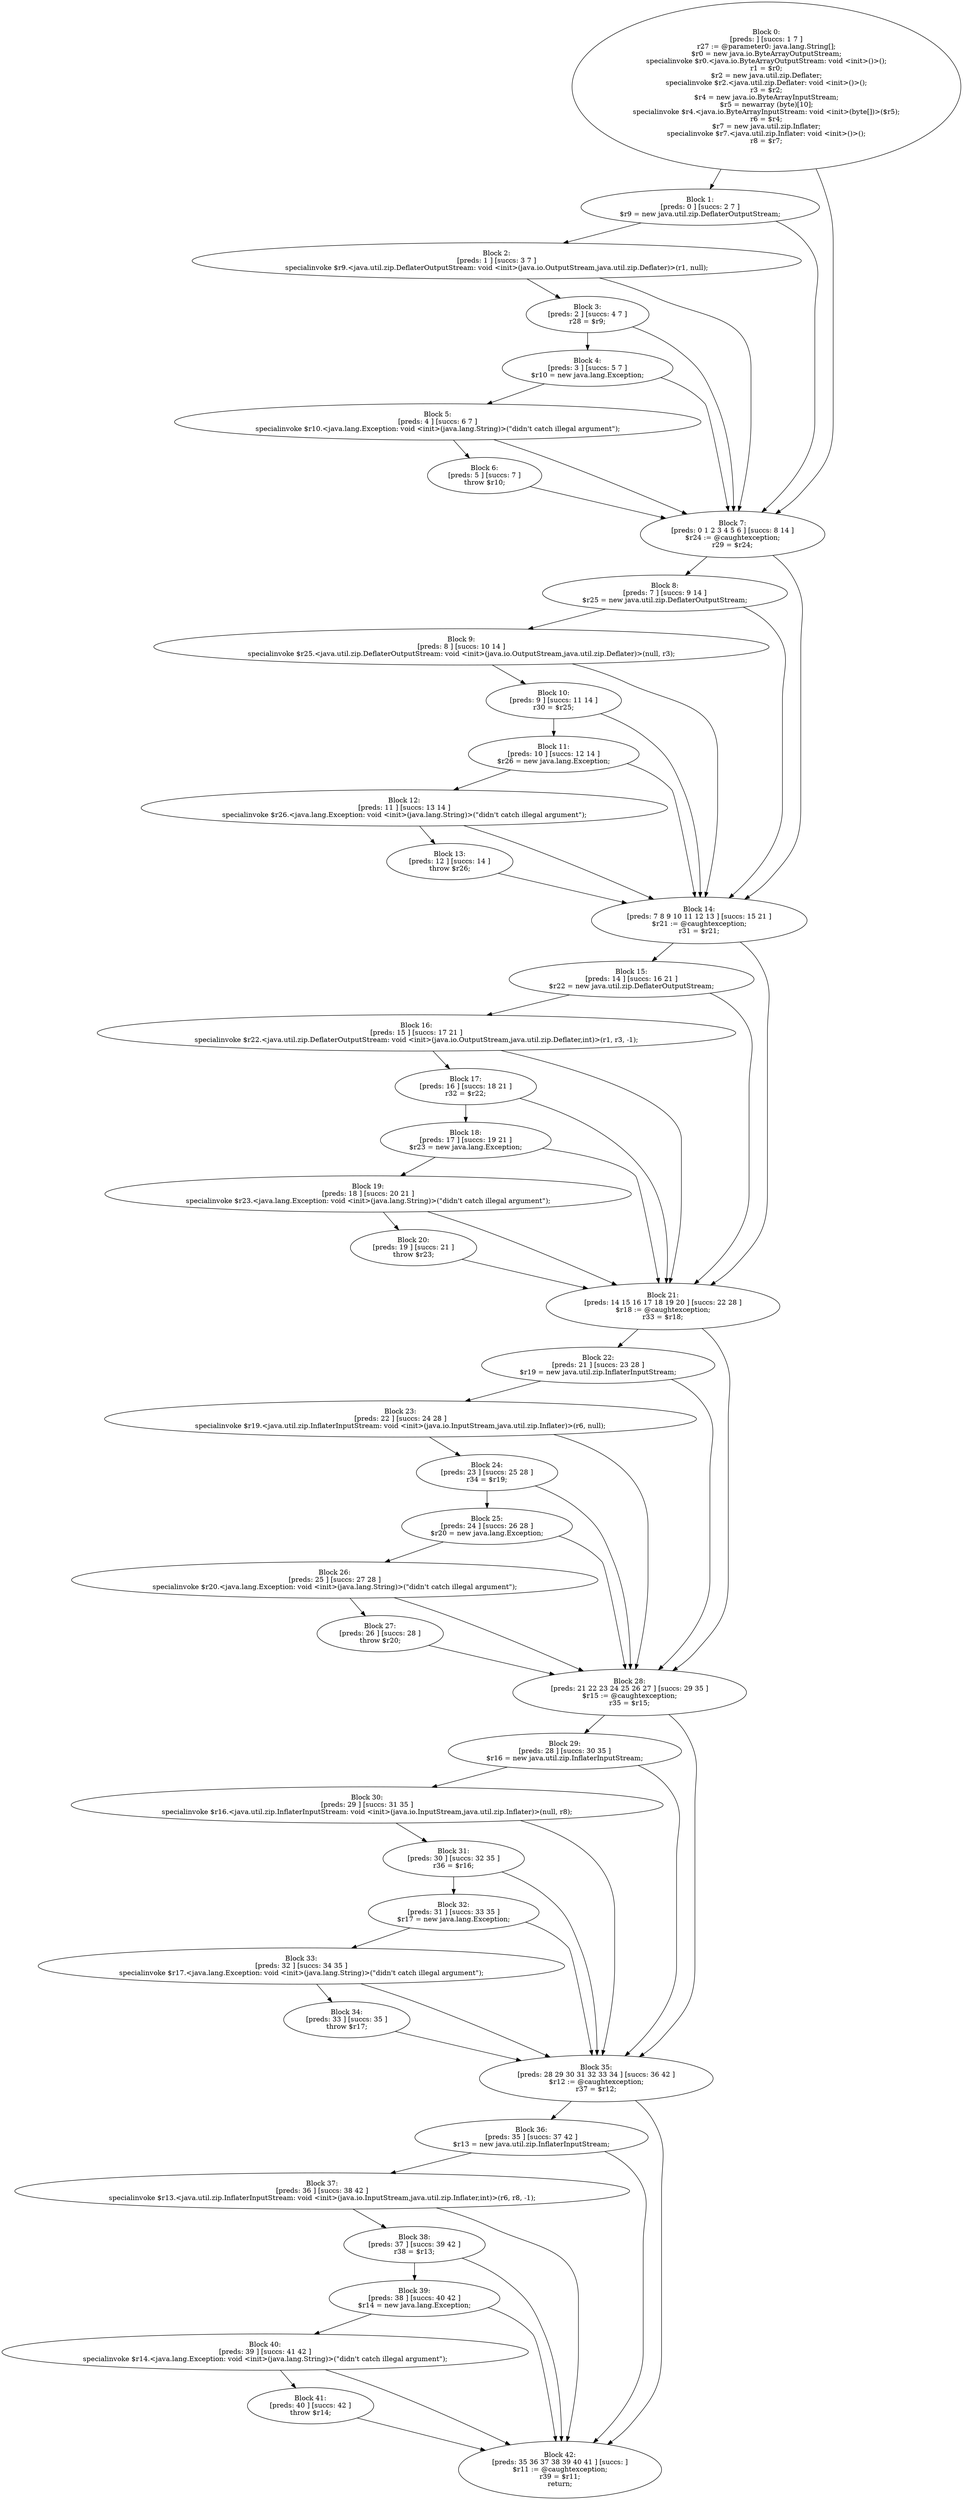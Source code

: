 digraph "unitGraph" {
    "Block 0:
[preds: ] [succs: 1 7 ]
r27 := @parameter0: java.lang.String[];
$r0 = new java.io.ByteArrayOutputStream;
specialinvoke $r0.<java.io.ByteArrayOutputStream: void <init>()>();
r1 = $r0;
$r2 = new java.util.zip.Deflater;
specialinvoke $r2.<java.util.zip.Deflater: void <init>()>();
r3 = $r2;
$r4 = new java.io.ByteArrayInputStream;
$r5 = newarray (byte)[10];
specialinvoke $r4.<java.io.ByteArrayInputStream: void <init>(byte[])>($r5);
r6 = $r4;
$r7 = new java.util.zip.Inflater;
specialinvoke $r7.<java.util.zip.Inflater: void <init>()>();
r8 = $r7;
"
    "Block 1:
[preds: 0 ] [succs: 2 7 ]
$r9 = new java.util.zip.DeflaterOutputStream;
"
    "Block 2:
[preds: 1 ] [succs: 3 7 ]
specialinvoke $r9.<java.util.zip.DeflaterOutputStream: void <init>(java.io.OutputStream,java.util.zip.Deflater)>(r1, null);
"
    "Block 3:
[preds: 2 ] [succs: 4 7 ]
r28 = $r9;
"
    "Block 4:
[preds: 3 ] [succs: 5 7 ]
$r10 = new java.lang.Exception;
"
    "Block 5:
[preds: 4 ] [succs: 6 7 ]
specialinvoke $r10.<java.lang.Exception: void <init>(java.lang.String)>(\"didn\'t catch illegal argument\");
"
    "Block 6:
[preds: 5 ] [succs: 7 ]
throw $r10;
"
    "Block 7:
[preds: 0 1 2 3 4 5 6 ] [succs: 8 14 ]
$r24 := @caughtexception;
r29 = $r24;
"
    "Block 8:
[preds: 7 ] [succs: 9 14 ]
$r25 = new java.util.zip.DeflaterOutputStream;
"
    "Block 9:
[preds: 8 ] [succs: 10 14 ]
specialinvoke $r25.<java.util.zip.DeflaterOutputStream: void <init>(java.io.OutputStream,java.util.zip.Deflater)>(null, r3);
"
    "Block 10:
[preds: 9 ] [succs: 11 14 ]
r30 = $r25;
"
    "Block 11:
[preds: 10 ] [succs: 12 14 ]
$r26 = new java.lang.Exception;
"
    "Block 12:
[preds: 11 ] [succs: 13 14 ]
specialinvoke $r26.<java.lang.Exception: void <init>(java.lang.String)>(\"didn\'t catch illegal argument\");
"
    "Block 13:
[preds: 12 ] [succs: 14 ]
throw $r26;
"
    "Block 14:
[preds: 7 8 9 10 11 12 13 ] [succs: 15 21 ]
$r21 := @caughtexception;
r31 = $r21;
"
    "Block 15:
[preds: 14 ] [succs: 16 21 ]
$r22 = new java.util.zip.DeflaterOutputStream;
"
    "Block 16:
[preds: 15 ] [succs: 17 21 ]
specialinvoke $r22.<java.util.zip.DeflaterOutputStream: void <init>(java.io.OutputStream,java.util.zip.Deflater,int)>(r1, r3, -1);
"
    "Block 17:
[preds: 16 ] [succs: 18 21 ]
r32 = $r22;
"
    "Block 18:
[preds: 17 ] [succs: 19 21 ]
$r23 = new java.lang.Exception;
"
    "Block 19:
[preds: 18 ] [succs: 20 21 ]
specialinvoke $r23.<java.lang.Exception: void <init>(java.lang.String)>(\"didn\'t catch illegal argument\");
"
    "Block 20:
[preds: 19 ] [succs: 21 ]
throw $r23;
"
    "Block 21:
[preds: 14 15 16 17 18 19 20 ] [succs: 22 28 ]
$r18 := @caughtexception;
r33 = $r18;
"
    "Block 22:
[preds: 21 ] [succs: 23 28 ]
$r19 = new java.util.zip.InflaterInputStream;
"
    "Block 23:
[preds: 22 ] [succs: 24 28 ]
specialinvoke $r19.<java.util.zip.InflaterInputStream: void <init>(java.io.InputStream,java.util.zip.Inflater)>(r6, null);
"
    "Block 24:
[preds: 23 ] [succs: 25 28 ]
r34 = $r19;
"
    "Block 25:
[preds: 24 ] [succs: 26 28 ]
$r20 = new java.lang.Exception;
"
    "Block 26:
[preds: 25 ] [succs: 27 28 ]
specialinvoke $r20.<java.lang.Exception: void <init>(java.lang.String)>(\"didn\'t catch illegal argument\");
"
    "Block 27:
[preds: 26 ] [succs: 28 ]
throw $r20;
"
    "Block 28:
[preds: 21 22 23 24 25 26 27 ] [succs: 29 35 ]
$r15 := @caughtexception;
r35 = $r15;
"
    "Block 29:
[preds: 28 ] [succs: 30 35 ]
$r16 = new java.util.zip.InflaterInputStream;
"
    "Block 30:
[preds: 29 ] [succs: 31 35 ]
specialinvoke $r16.<java.util.zip.InflaterInputStream: void <init>(java.io.InputStream,java.util.zip.Inflater)>(null, r8);
"
    "Block 31:
[preds: 30 ] [succs: 32 35 ]
r36 = $r16;
"
    "Block 32:
[preds: 31 ] [succs: 33 35 ]
$r17 = new java.lang.Exception;
"
    "Block 33:
[preds: 32 ] [succs: 34 35 ]
specialinvoke $r17.<java.lang.Exception: void <init>(java.lang.String)>(\"didn\'t catch illegal argument\");
"
    "Block 34:
[preds: 33 ] [succs: 35 ]
throw $r17;
"
    "Block 35:
[preds: 28 29 30 31 32 33 34 ] [succs: 36 42 ]
$r12 := @caughtexception;
r37 = $r12;
"
    "Block 36:
[preds: 35 ] [succs: 37 42 ]
$r13 = new java.util.zip.InflaterInputStream;
"
    "Block 37:
[preds: 36 ] [succs: 38 42 ]
specialinvoke $r13.<java.util.zip.InflaterInputStream: void <init>(java.io.InputStream,java.util.zip.Inflater,int)>(r6, r8, -1);
"
    "Block 38:
[preds: 37 ] [succs: 39 42 ]
r38 = $r13;
"
    "Block 39:
[preds: 38 ] [succs: 40 42 ]
$r14 = new java.lang.Exception;
"
    "Block 40:
[preds: 39 ] [succs: 41 42 ]
specialinvoke $r14.<java.lang.Exception: void <init>(java.lang.String)>(\"didn\'t catch illegal argument\");
"
    "Block 41:
[preds: 40 ] [succs: 42 ]
throw $r14;
"
    "Block 42:
[preds: 35 36 37 38 39 40 41 ] [succs: ]
$r11 := @caughtexception;
r39 = $r11;
return;
"
    "Block 0:
[preds: ] [succs: 1 7 ]
r27 := @parameter0: java.lang.String[];
$r0 = new java.io.ByteArrayOutputStream;
specialinvoke $r0.<java.io.ByteArrayOutputStream: void <init>()>();
r1 = $r0;
$r2 = new java.util.zip.Deflater;
specialinvoke $r2.<java.util.zip.Deflater: void <init>()>();
r3 = $r2;
$r4 = new java.io.ByteArrayInputStream;
$r5 = newarray (byte)[10];
specialinvoke $r4.<java.io.ByteArrayInputStream: void <init>(byte[])>($r5);
r6 = $r4;
$r7 = new java.util.zip.Inflater;
specialinvoke $r7.<java.util.zip.Inflater: void <init>()>();
r8 = $r7;
"->"Block 1:
[preds: 0 ] [succs: 2 7 ]
$r9 = new java.util.zip.DeflaterOutputStream;
";
    "Block 0:
[preds: ] [succs: 1 7 ]
r27 := @parameter0: java.lang.String[];
$r0 = new java.io.ByteArrayOutputStream;
specialinvoke $r0.<java.io.ByteArrayOutputStream: void <init>()>();
r1 = $r0;
$r2 = new java.util.zip.Deflater;
specialinvoke $r2.<java.util.zip.Deflater: void <init>()>();
r3 = $r2;
$r4 = new java.io.ByteArrayInputStream;
$r5 = newarray (byte)[10];
specialinvoke $r4.<java.io.ByteArrayInputStream: void <init>(byte[])>($r5);
r6 = $r4;
$r7 = new java.util.zip.Inflater;
specialinvoke $r7.<java.util.zip.Inflater: void <init>()>();
r8 = $r7;
"->"Block 7:
[preds: 0 1 2 3 4 5 6 ] [succs: 8 14 ]
$r24 := @caughtexception;
r29 = $r24;
";
    "Block 1:
[preds: 0 ] [succs: 2 7 ]
$r9 = new java.util.zip.DeflaterOutputStream;
"->"Block 2:
[preds: 1 ] [succs: 3 7 ]
specialinvoke $r9.<java.util.zip.DeflaterOutputStream: void <init>(java.io.OutputStream,java.util.zip.Deflater)>(r1, null);
";
    "Block 1:
[preds: 0 ] [succs: 2 7 ]
$r9 = new java.util.zip.DeflaterOutputStream;
"->"Block 7:
[preds: 0 1 2 3 4 5 6 ] [succs: 8 14 ]
$r24 := @caughtexception;
r29 = $r24;
";
    "Block 2:
[preds: 1 ] [succs: 3 7 ]
specialinvoke $r9.<java.util.zip.DeflaterOutputStream: void <init>(java.io.OutputStream,java.util.zip.Deflater)>(r1, null);
"->"Block 3:
[preds: 2 ] [succs: 4 7 ]
r28 = $r9;
";
    "Block 2:
[preds: 1 ] [succs: 3 7 ]
specialinvoke $r9.<java.util.zip.DeflaterOutputStream: void <init>(java.io.OutputStream,java.util.zip.Deflater)>(r1, null);
"->"Block 7:
[preds: 0 1 2 3 4 5 6 ] [succs: 8 14 ]
$r24 := @caughtexception;
r29 = $r24;
";
    "Block 3:
[preds: 2 ] [succs: 4 7 ]
r28 = $r9;
"->"Block 4:
[preds: 3 ] [succs: 5 7 ]
$r10 = new java.lang.Exception;
";
    "Block 3:
[preds: 2 ] [succs: 4 7 ]
r28 = $r9;
"->"Block 7:
[preds: 0 1 2 3 4 5 6 ] [succs: 8 14 ]
$r24 := @caughtexception;
r29 = $r24;
";
    "Block 4:
[preds: 3 ] [succs: 5 7 ]
$r10 = new java.lang.Exception;
"->"Block 5:
[preds: 4 ] [succs: 6 7 ]
specialinvoke $r10.<java.lang.Exception: void <init>(java.lang.String)>(\"didn\'t catch illegal argument\");
";
    "Block 4:
[preds: 3 ] [succs: 5 7 ]
$r10 = new java.lang.Exception;
"->"Block 7:
[preds: 0 1 2 3 4 5 6 ] [succs: 8 14 ]
$r24 := @caughtexception;
r29 = $r24;
";
    "Block 5:
[preds: 4 ] [succs: 6 7 ]
specialinvoke $r10.<java.lang.Exception: void <init>(java.lang.String)>(\"didn\'t catch illegal argument\");
"->"Block 6:
[preds: 5 ] [succs: 7 ]
throw $r10;
";
    "Block 5:
[preds: 4 ] [succs: 6 7 ]
specialinvoke $r10.<java.lang.Exception: void <init>(java.lang.String)>(\"didn\'t catch illegal argument\");
"->"Block 7:
[preds: 0 1 2 3 4 5 6 ] [succs: 8 14 ]
$r24 := @caughtexception;
r29 = $r24;
";
    "Block 6:
[preds: 5 ] [succs: 7 ]
throw $r10;
"->"Block 7:
[preds: 0 1 2 3 4 5 6 ] [succs: 8 14 ]
$r24 := @caughtexception;
r29 = $r24;
";
    "Block 7:
[preds: 0 1 2 3 4 5 6 ] [succs: 8 14 ]
$r24 := @caughtexception;
r29 = $r24;
"->"Block 8:
[preds: 7 ] [succs: 9 14 ]
$r25 = new java.util.zip.DeflaterOutputStream;
";
    "Block 7:
[preds: 0 1 2 3 4 5 6 ] [succs: 8 14 ]
$r24 := @caughtexception;
r29 = $r24;
"->"Block 14:
[preds: 7 8 9 10 11 12 13 ] [succs: 15 21 ]
$r21 := @caughtexception;
r31 = $r21;
";
    "Block 8:
[preds: 7 ] [succs: 9 14 ]
$r25 = new java.util.zip.DeflaterOutputStream;
"->"Block 9:
[preds: 8 ] [succs: 10 14 ]
specialinvoke $r25.<java.util.zip.DeflaterOutputStream: void <init>(java.io.OutputStream,java.util.zip.Deflater)>(null, r3);
";
    "Block 8:
[preds: 7 ] [succs: 9 14 ]
$r25 = new java.util.zip.DeflaterOutputStream;
"->"Block 14:
[preds: 7 8 9 10 11 12 13 ] [succs: 15 21 ]
$r21 := @caughtexception;
r31 = $r21;
";
    "Block 9:
[preds: 8 ] [succs: 10 14 ]
specialinvoke $r25.<java.util.zip.DeflaterOutputStream: void <init>(java.io.OutputStream,java.util.zip.Deflater)>(null, r3);
"->"Block 10:
[preds: 9 ] [succs: 11 14 ]
r30 = $r25;
";
    "Block 9:
[preds: 8 ] [succs: 10 14 ]
specialinvoke $r25.<java.util.zip.DeflaterOutputStream: void <init>(java.io.OutputStream,java.util.zip.Deflater)>(null, r3);
"->"Block 14:
[preds: 7 8 9 10 11 12 13 ] [succs: 15 21 ]
$r21 := @caughtexception;
r31 = $r21;
";
    "Block 10:
[preds: 9 ] [succs: 11 14 ]
r30 = $r25;
"->"Block 11:
[preds: 10 ] [succs: 12 14 ]
$r26 = new java.lang.Exception;
";
    "Block 10:
[preds: 9 ] [succs: 11 14 ]
r30 = $r25;
"->"Block 14:
[preds: 7 8 9 10 11 12 13 ] [succs: 15 21 ]
$r21 := @caughtexception;
r31 = $r21;
";
    "Block 11:
[preds: 10 ] [succs: 12 14 ]
$r26 = new java.lang.Exception;
"->"Block 12:
[preds: 11 ] [succs: 13 14 ]
specialinvoke $r26.<java.lang.Exception: void <init>(java.lang.String)>(\"didn\'t catch illegal argument\");
";
    "Block 11:
[preds: 10 ] [succs: 12 14 ]
$r26 = new java.lang.Exception;
"->"Block 14:
[preds: 7 8 9 10 11 12 13 ] [succs: 15 21 ]
$r21 := @caughtexception;
r31 = $r21;
";
    "Block 12:
[preds: 11 ] [succs: 13 14 ]
specialinvoke $r26.<java.lang.Exception: void <init>(java.lang.String)>(\"didn\'t catch illegal argument\");
"->"Block 13:
[preds: 12 ] [succs: 14 ]
throw $r26;
";
    "Block 12:
[preds: 11 ] [succs: 13 14 ]
specialinvoke $r26.<java.lang.Exception: void <init>(java.lang.String)>(\"didn\'t catch illegal argument\");
"->"Block 14:
[preds: 7 8 9 10 11 12 13 ] [succs: 15 21 ]
$r21 := @caughtexception;
r31 = $r21;
";
    "Block 13:
[preds: 12 ] [succs: 14 ]
throw $r26;
"->"Block 14:
[preds: 7 8 9 10 11 12 13 ] [succs: 15 21 ]
$r21 := @caughtexception;
r31 = $r21;
";
    "Block 14:
[preds: 7 8 9 10 11 12 13 ] [succs: 15 21 ]
$r21 := @caughtexception;
r31 = $r21;
"->"Block 15:
[preds: 14 ] [succs: 16 21 ]
$r22 = new java.util.zip.DeflaterOutputStream;
";
    "Block 14:
[preds: 7 8 9 10 11 12 13 ] [succs: 15 21 ]
$r21 := @caughtexception;
r31 = $r21;
"->"Block 21:
[preds: 14 15 16 17 18 19 20 ] [succs: 22 28 ]
$r18 := @caughtexception;
r33 = $r18;
";
    "Block 15:
[preds: 14 ] [succs: 16 21 ]
$r22 = new java.util.zip.DeflaterOutputStream;
"->"Block 16:
[preds: 15 ] [succs: 17 21 ]
specialinvoke $r22.<java.util.zip.DeflaterOutputStream: void <init>(java.io.OutputStream,java.util.zip.Deflater,int)>(r1, r3, -1);
";
    "Block 15:
[preds: 14 ] [succs: 16 21 ]
$r22 = new java.util.zip.DeflaterOutputStream;
"->"Block 21:
[preds: 14 15 16 17 18 19 20 ] [succs: 22 28 ]
$r18 := @caughtexception;
r33 = $r18;
";
    "Block 16:
[preds: 15 ] [succs: 17 21 ]
specialinvoke $r22.<java.util.zip.DeflaterOutputStream: void <init>(java.io.OutputStream,java.util.zip.Deflater,int)>(r1, r3, -1);
"->"Block 17:
[preds: 16 ] [succs: 18 21 ]
r32 = $r22;
";
    "Block 16:
[preds: 15 ] [succs: 17 21 ]
specialinvoke $r22.<java.util.zip.DeflaterOutputStream: void <init>(java.io.OutputStream,java.util.zip.Deflater,int)>(r1, r3, -1);
"->"Block 21:
[preds: 14 15 16 17 18 19 20 ] [succs: 22 28 ]
$r18 := @caughtexception;
r33 = $r18;
";
    "Block 17:
[preds: 16 ] [succs: 18 21 ]
r32 = $r22;
"->"Block 18:
[preds: 17 ] [succs: 19 21 ]
$r23 = new java.lang.Exception;
";
    "Block 17:
[preds: 16 ] [succs: 18 21 ]
r32 = $r22;
"->"Block 21:
[preds: 14 15 16 17 18 19 20 ] [succs: 22 28 ]
$r18 := @caughtexception;
r33 = $r18;
";
    "Block 18:
[preds: 17 ] [succs: 19 21 ]
$r23 = new java.lang.Exception;
"->"Block 19:
[preds: 18 ] [succs: 20 21 ]
specialinvoke $r23.<java.lang.Exception: void <init>(java.lang.String)>(\"didn\'t catch illegal argument\");
";
    "Block 18:
[preds: 17 ] [succs: 19 21 ]
$r23 = new java.lang.Exception;
"->"Block 21:
[preds: 14 15 16 17 18 19 20 ] [succs: 22 28 ]
$r18 := @caughtexception;
r33 = $r18;
";
    "Block 19:
[preds: 18 ] [succs: 20 21 ]
specialinvoke $r23.<java.lang.Exception: void <init>(java.lang.String)>(\"didn\'t catch illegal argument\");
"->"Block 20:
[preds: 19 ] [succs: 21 ]
throw $r23;
";
    "Block 19:
[preds: 18 ] [succs: 20 21 ]
specialinvoke $r23.<java.lang.Exception: void <init>(java.lang.String)>(\"didn\'t catch illegal argument\");
"->"Block 21:
[preds: 14 15 16 17 18 19 20 ] [succs: 22 28 ]
$r18 := @caughtexception;
r33 = $r18;
";
    "Block 20:
[preds: 19 ] [succs: 21 ]
throw $r23;
"->"Block 21:
[preds: 14 15 16 17 18 19 20 ] [succs: 22 28 ]
$r18 := @caughtexception;
r33 = $r18;
";
    "Block 21:
[preds: 14 15 16 17 18 19 20 ] [succs: 22 28 ]
$r18 := @caughtexception;
r33 = $r18;
"->"Block 22:
[preds: 21 ] [succs: 23 28 ]
$r19 = new java.util.zip.InflaterInputStream;
";
    "Block 21:
[preds: 14 15 16 17 18 19 20 ] [succs: 22 28 ]
$r18 := @caughtexception;
r33 = $r18;
"->"Block 28:
[preds: 21 22 23 24 25 26 27 ] [succs: 29 35 ]
$r15 := @caughtexception;
r35 = $r15;
";
    "Block 22:
[preds: 21 ] [succs: 23 28 ]
$r19 = new java.util.zip.InflaterInputStream;
"->"Block 23:
[preds: 22 ] [succs: 24 28 ]
specialinvoke $r19.<java.util.zip.InflaterInputStream: void <init>(java.io.InputStream,java.util.zip.Inflater)>(r6, null);
";
    "Block 22:
[preds: 21 ] [succs: 23 28 ]
$r19 = new java.util.zip.InflaterInputStream;
"->"Block 28:
[preds: 21 22 23 24 25 26 27 ] [succs: 29 35 ]
$r15 := @caughtexception;
r35 = $r15;
";
    "Block 23:
[preds: 22 ] [succs: 24 28 ]
specialinvoke $r19.<java.util.zip.InflaterInputStream: void <init>(java.io.InputStream,java.util.zip.Inflater)>(r6, null);
"->"Block 24:
[preds: 23 ] [succs: 25 28 ]
r34 = $r19;
";
    "Block 23:
[preds: 22 ] [succs: 24 28 ]
specialinvoke $r19.<java.util.zip.InflaterInputStream: void <init>(java.io.InputStream,java.util.zip.Inflater)>(r6, null);
"->"Block 28:
[preds: 21 22 23 24 25 26 27 ] [succs: 29 35 ]
$r15 := @caughtexception;
r35 = $r15;
";
    "Block 24:
[preds: 23 ] [succs: 25 28 ]
r34 = $r19;
"->"Block 25:
[preds: 24 ] [succs: 26 28 ]
$r20 = new java.lang.Exception;
";
    "Block 24:
[preds: 23 ] [succs: 25 28 ]
r34 = $r19;
"->"Block 28:
[preds: 21 22 23 24 25 26 27 ] [succs: 29 35 ]
$r15 := @caughtexception;
r35 = $r15;
";
    "Block 25:
[preds: 24 ] [succs: 26 28 ]
$r20 = new java.lang.Exception;
"->"Block 26:
[preds: 25 ] [succs: 27 28 ]
specialinvoke $r20.<java.lang.Exception: void <init>(java.lang.String)>(\"didn\'t catch illegal argument\");
";
    "Block 25:
[preds: 24 ] [succs: 26 28 ]
$r20 = new java.lang.Exception;
"->"Block 28:
[preds: 21 22 23 24 25 26 27 ] [succs: 29 35 ]
$r15 := @caughtexception;
r35 = $r15;
";
    "Block 26:
[preds: 25 ] [succs: 27 28 ]
specialinvoke $r20.<java.lang.Exception: void <init>(java.lang.String)>(\"didn\'t catch illegal argument\");
"->"Block 27:
[preds: 26 ] [succs: 28 ]
throw $r20;
";
    "Block 26:
[preds: 25 ] [succs: 27 28 ]
specialinvoke $r20.<java.lang.Exception: void <init>(java.lang.String)>(\"didn\'t catch illegal argument\");
"->"Block 28:
[preds: 21 22 23 24 25 26 27 ] [succs: 29 35 ]
$r15 := @caughtexception;
r35 = $r15;
";
    "Block 27:
[preds: 26 ] [succs: 28 ]
throw $r20;
"->"Block 28:
[preds: 21 22 23 24 25 26 27 ] [succs: 29 35 ]
$r15 := @caughtexception;
r35 = $r15;
";
    "Block 28:
[preds: 21 22 23 24 25 26 27 ] [succs: 29 35 ]
$r15 := @caughtexception;
r35 = $r15;
"->"Block 29:
[preds: 28 ] [succs: 30 35 ]
$r16 = new java.util.zip.InflaterInputStream;
";
    "Block 28:
[preds: 21 22 23 24 25 26 27 ] [succs: 29 35 ]
$r15 := @caughtexception;
r35 = $r15;
"->"Block 35:
[preds: 28 29 30 31 32 33 34 ] [succs: 36 42 ]
$r12 := @caughtexception;
r37 = $r12;
";
    "Block 29:
[preds: 28 ] [succs: 30 35 ]
$r16 = new java.util.zip.InflaterInputStream;
"->"Block 30:
[preds: 29 ] [succs: 31 35 ]
specialinvoke $r16.<java.util.zip.InflaterInputStream: void <init>(java.io.InputStream,java.util.zip.Inflater)>(null, r8);
";
    "Block 29:
[preds: 28 ] [succs: 30 35 ]
$r16 = new java.util.zip.InflaterInputStream;
"->"Block 35:
[preds: 28 29 30 31 32 33 34 ] [succs: 36 42 ]
$r12 := @caughtexception;
r37 = $r12;
";
    "Block 30:
[preds: 29 ] [succs: 31 35 ]
specialinvoke $r16.<java.util.zip.InflaterInputStream: void <init>(java.io.InputStream,java.util.zip.Inflater)>(null, r8);
"->"Block 31:
[preds: 30 ] [succs: 32 35 ]
r36 = $r16;
";
    "Block 30:
[preds: 29 ] [succs: 31 35 ]
specialinvoke $r16.<java.util.zip.InflaterInputStream: void <init>(java.io.InputStream,java.util.zip.Inflater)>(null, r8);
"->"Block 35:
[preds: 28 29 30 31 32 33 34 ] [succs: 36 42 ]
$r12 := @caughtexception;
r37 = $r12;
";
    "Block 31:
[preds: 30 ] [succs: 32 35 ]
r36 = $r16;
"->"Block 32:
[preds: 31 ] [succs: 33 35 ]
$r17 = new java.lang.Exception;
";
    "Block 31:
[preds: 30 ] [succs: 32 35 ]
r36 = $r16;
"->"Block 35:
[preds: 28 29 30 31 32 33 34 ] [succs: 36 42 ]
$r12 := @caughtexception;
r37 = $r12;
";
    "Block 32:
[preds: 31 ] [succs: 33 35 ]
$r17 = new java.lang.Exception;
"->"Block 33:
[preds: 32 ] [succs: 34 35 ]
specialinvoke $r17.<java.lang.Exception: void <init>(java.lang.String)>(\"didn\'t catch illegal argument\");
";
    "Block 32:
[preds: 31 ] [succs: 33 35 ]
$r17 = new java.lang.Exception;
"->"Block 35:
[preds: 28 29 30 31 32 33 34 ] [succs: 36 42 ]
$r12 := @caughtexception;
r37 = $r12;
";
    "Block 33:
[preds: 32 ] [succs: 34 35 ]
specialinvoke $r17.<java.lang.Exception: void <init>(java.lang.String)>(\"didn\'t catch illegal argument\");
"->"Block 34:
[preds: 33 ] [succs: 35 ]
throw $r17;
";
    "Block 33:
[preds: 32 ] [succs: 34 35 ]
specialinvoke $r17.<java.lang.Exception: void <init>(java.lang.String)>(\"didn\'t catch illegal argument\");
"->"Block 35:
[preds: 28 29 30 31 32 33 34 ] [succs: 36 42 ]
$r12 := @caughtexception;
r37 = $r12;
";
    "Block 34:
[preds: 33 ] [succs: 35 ]
throw $r17;
"->"Block 35:
[preds: 28 29 30 31 32 33 34 ] [succs: 36 42 ]
$r12 := @caughtexception;
r37 = $r12;
";
    "Block 35:
[preds: 28 29 30 31 32 33 34 ] [succs: 36 42 ]
$r12 := @caughtexception;
r37 = $r12;
"->"Block 36:
[preds: 35 ] [succs: 37 42 ]
$r13 = new java.util.zip.InflaterInputStream;
";
    "Block 35:
[preds: 28 29 30 31 32 33 34 ] [succs: 36 42 ]
$r12 := @caughtexception;
r37 = $r12;
"->"Block 42:
[preds: 35 36 37 38 39 40 41 ] [succs: ]
$r11 := @caughtexception;
r39 = $r11;
return;
";
    "Block 36:
[preds: 35 ] [succs: 37 42 ]
$r13 = new java.util.zip.InflaterInputStream;
"->"Block 37:
[preds: 36 ] [succs: 38 42 ]
specialinvoke $r13.<java.util.zip.InflaterInputStream: void <init>(java.io.InputStream,java.util.zip.Inflater,int)>(r6, r8, -1);
";
    "Block 36:
[preds: 35 ] [succs: 37 42 ]
$r13 = new java.util.zip.InflaterInputStream;
"->"Block 42:
[preds: 35 36 37 38 39 40 41 ] [succs: ]
$r11 := @caughtexception;
r39 = $r11;
return;
";
    "Block 37:
[preds: 36 ] [succs: 38 42 ]
specialinvoke $r13.<java.util.zip.InflaterInputStream: void <init>(java.io.InputStream,java.util.zip.Inflater,int)>(r6, r8, -1);
"->"Block 38:
[preds: 37 ] [succs: 39 42 ]
r38 = $r13;
";
    "Block 37:
[preds: 36 ] [succs: 38 42 ]
specialinvoke $r13.<java.util.zip.InflaterInputStream: void <init>(java.io.InputStream,java.util.zip.Inflater,int)>(r6, r8, -1);
"->"Block 42:
[preds: 35 36 37 38 39 40 41 ] [succs: ]
$r11 := @caughtexception;
r39 = $r11;
return;
";
    "Block 38:
[preds: 37 ] [succs: 39 42 ]
r38 = $r13;
"->"Block 39:
[preds: 38 ] [succs: 40 42 ]
$r14 = new java.lang.Exception;
";
    "Block 38:
[preds: 37 ] [succs: 39 42 ]
r38 = $r13;
"->"Block 42:
[preds: 35 36 37 38 39 40 41 ] [succs: ]
$r11 := @caughtexception;
r39 = $r11;
return;
";
    "Block 39:
[preds: 38 ] [succs: 40 42 ]
$r14 = new java.lang.Exception;
"->"Block 40:
[preds: 39 ] [succs: 41 42 ]
specialinvoke $r14.<java.lang.Exception: void <init>(java.lang.String)>(\"didn\'t catch illegal argument\");
";
    "Block 39:
[preds: 38 ] [succs: 40 42 ]
$r14 = new java.lang.Exception;
"->"Block 42:
[preds: 35 36 37 38 39 40 41 ] [succs: ]
$r11 := @caughtexception;
r39 = $r11;
return;
";
    "Block 40:
[preds: 39 ] [succs: 41 42 ]
specialinvoke $r14.<java.lang.Exception: void <init>(java.lang.String)>(\"didn\'t catch illegal argument\");
"->"Block 41:
[preds: 40 ] [succs: 42 ]
throw $r14;
";
    "Block 40:
[preds: 39 ] [succs: 41 42 ]
specialinvoke $r14.<java.lang.Exception: void <init>(java.lang.String)>(\"didn\'t catch illegal argument\");
"->"Block 42:
[preds: 35 36 37 38 39 40 41 ] [succs: ]
$r11 := @caughtexception;
r39 = $r11;
return;
";
    "Block 41:
[preds: 40 ] [succs: 42 ]
throw $r14;
"->"Block 42:
[preds: 35 36 37 38 39 40 41 ] [succs: ]
$r11 := @caughtexception;
r39 = $r11;
return;
";
}
